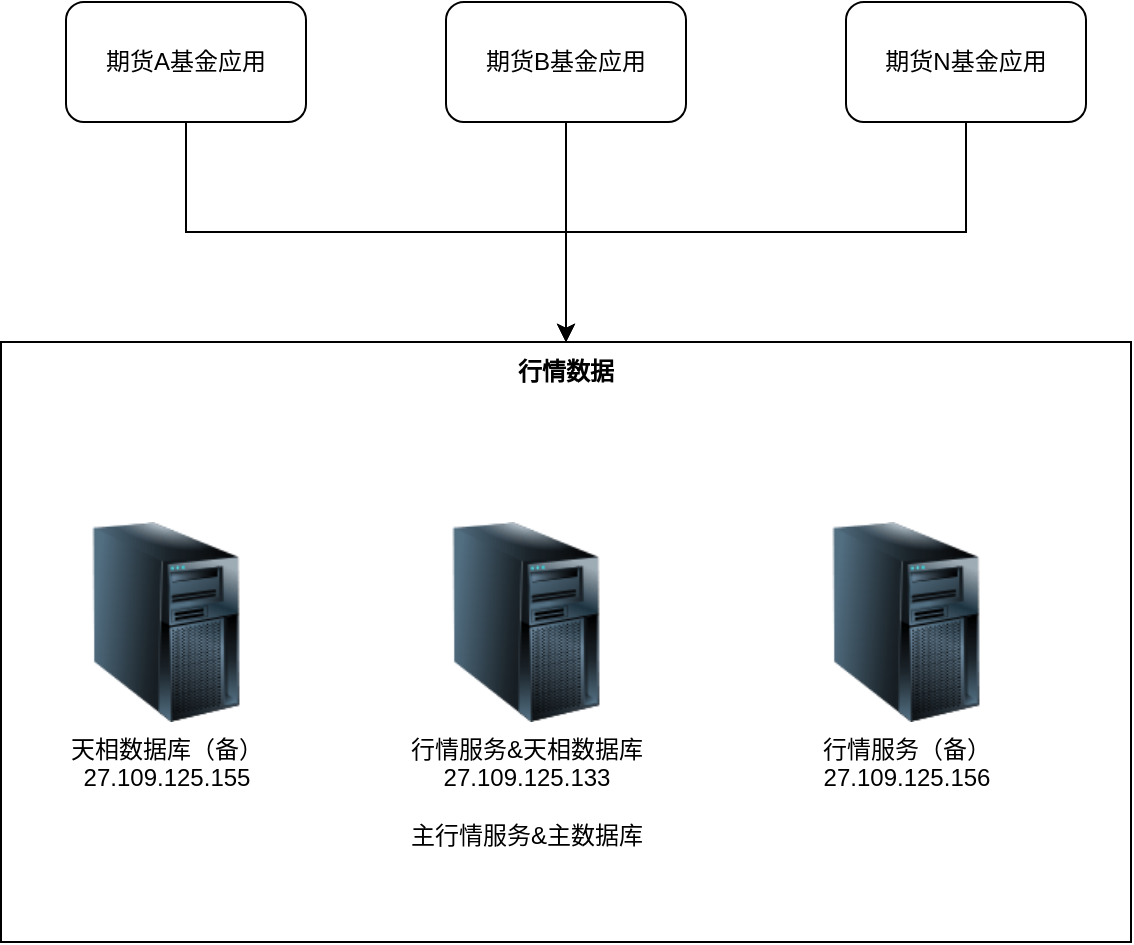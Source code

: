 <mxfile version="18.1.2" type="github">
  <diagram id="9NY87FK2cNxrX7ADAFkm" name="第 1 页">
    <mxGraphModel dx="1422" dy="762" grid="1" gridSize="10" guides="1" tooltips="1" connect="1" arrows="1" fold="1" page="1" pageScale="1" pageWidth="827" pageHeight="1169" math="0" shadow="0">
      <root>
        <mxCell id="0" />
        <mxCell id="1" parent="0" />
        <mxCell id="vbkfaNOkaB7Vyl6dpAQK-5" style="edgeStyle=orthogonalEdgeStyle;rounded=0;orthogonalLoop=1;jettySize=auto;html=1;" edge="1" parent="1" source="vbkfaNOkaB7Vyl6dpAQK-1" target="vbkfaNOkaB7Vyl6dpAQK-2">
          <mxGeometry relative="1" as="geometry" />
        </mxCell>
        <mxCell id="vbkfaNOkaB7Vyl6dpAQK-1" value="期货A基金应用" style="rounded=1;whiteSpace=wrap;html=1;" vertex="1" parent="1">
          <mxGeometry x="130" y="90" width="120" height="60" as="geometry" />
        </mxCell>
        <mxCell id="vbkfaNOkaB7Vyl6dpAQK-2" value="" style="rounded=0;whiteSpace=wrap;html=1;" vertex="1" parent="1">
          <mxGeometry x="97.5" y="260" width="565" height="300" as="geometry" />
        </mxCell>
        <mxCell id="vbkfaNOkaB7Vyl6dpAQK-6" style="edgeStyle=orthogonalEdgeStyle;rounded=0;orthogonalLoop=1;jettySize=auto;html=1;entryX=0.5;entryY=0;entryDx=0;entryDy=0;" edge="1" parent="1" source="vbkfaNOkaB7Vyl6dpAQK-3" target="vbkfaNOkaB7Vyl6dpAQK-2">
          <mxGeometry relative="1" as="geometry" />
        </mxCell>
        <mxCell id="vbkfaNOkaB7Vyl6dpAQK-3" value="期货B基金应用" style="rounded=1;whiteSpace=wrap;html=1;" vertex="1" parent="1">
          <mxGeometry x="320" y="90" width="120" height="60" as="geometry" />
        </mxCell>
        <mxCell id="vbkfaNOkaB7Vyl6dpAQK-7" style="edgeStyle=orthogonalEdgeStyle;rounded=0;orthogonalLoop=1;jettySize=auto;html=1;entryX=0.5;entryY=0;entryDx=0;entryDy=0;" edge="1" parent="1" source="vbkfaNOkaB7Vyl6dpAQK-4" target="vbkfaNOkaB7Vyl6dpAQK-2">
          <mxGeometry relative="1" as="geometry" />
        </mxCell>
        <mxCell id="vbkfaNOkaB7Vyl6dpAQK-4" value="期货N基金应用" style="rounded=1;whiteSpace=wrap;html=1;" vertex="1" parent="1">
          <mxGeometry x="520" y="90" width="120" height="60" as="geometry" />
        </mxCell>
        <mxCell id="vbkfaNOkaB7Vyl6dpAQK-8" value="行情数据" style="text;html=1;strokeColor=none;fillColor=none;align=center;verticalAlign=middle;whiteSpace=wrap;rounded=0;fontStyle=1" vertex="1" parent="1">
          <mxGeometry x="350" y="260" width="60" height="30" as="geometry" />
        </mxCell>
        <mxCell id="vbkfaNOkaB7Vyl6dpAQK-9" value="天相数据库（备）&lt;br&gt;27.109.125.155" style="image;html=1;image=img/lib/clip_art/computers/Server_Tower_128x128.png" vertex="1" parent="1">
          <mxGeometry x="140" y="350" width="80" height="100" as="geometry" />
        </mxCell>
        <mxCell id="vbkfaNOkaB7Vyl6dpAQK-10" value="行情服务&amp;amp;天相数据库&lt;br&gt;27.109.125.133&lt;br&gt;&lt;br&gt;主行情服务&amp;amp;主数据库" style="image;html=1;image=img/lib/clip_art/computers/Server_Tower_128x128.png" vertex="1" parent="1">
          <mxGeometry x="320" y="350" width="80" height="100" as="geometry" />
        </mxCell>
        <mxCell id="vbkfaNOkaB7Vyl6dpAQK-11" value="行情服务（备）&lt;br&gt;27.109.125.156" style="image;html=1;image=img/lib/clip_art/computers/Server_Tower_128x128.png" vertex="1" parent="1">
          <mxGeometry x="510" y="350" width="80" height="100" as="geometry" />
        </mxCell>
      </root>
    </mxGraphModel>
  </diagram>
</mxfile>
